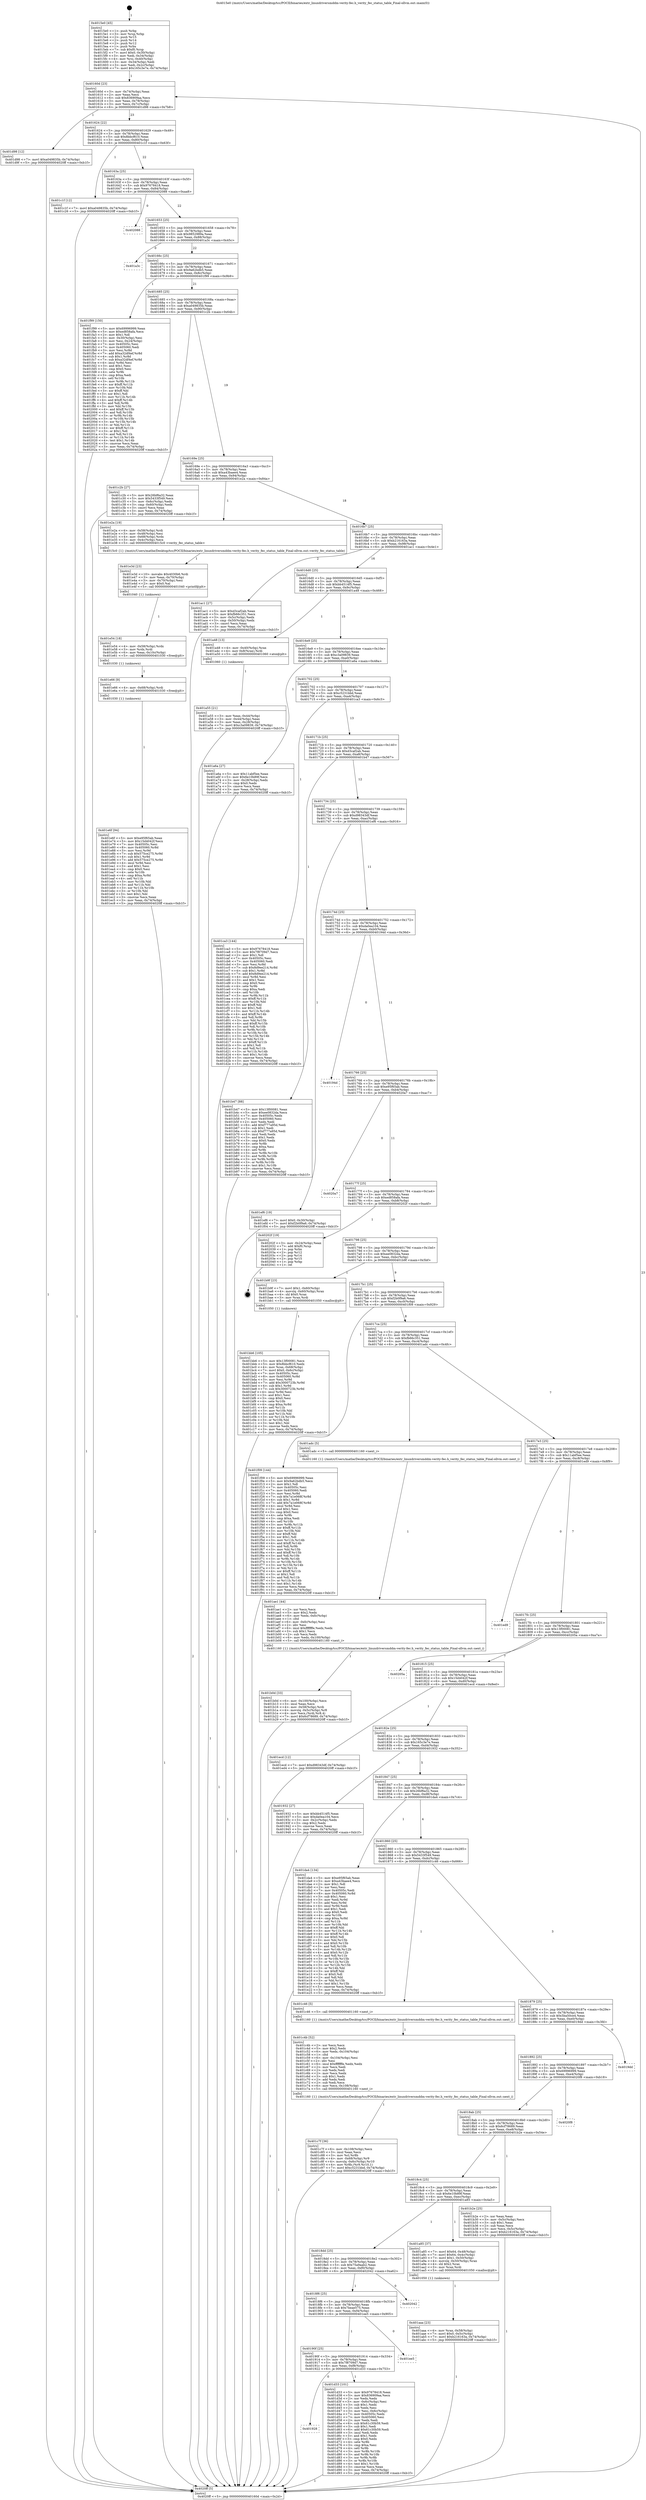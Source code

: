 digraph "0x4015e0" {
  label = "0x4015e0 (/mnt/c/Users/mathe/Desktop/tcc/POCII/binaries/extr_linuxdriversmddm-verity-fec.h_verity_fec_status_table_Final-ollvm.out::main(0))"
  labelloc = "t"
  node[shape=record]

  Entry [label="",width=0.3,height=0.3,shape=circle,fillcolor=black,style=filled]
  "0x40160d" [label="{
     0x40160d [23]\l
     | [instrs]\l
     &nbsp;&nbsp;0x40160d \<+3\>: mov -0x74(%rbp),%eax\l
     &nbsp;&nbsp;0x401610 \<+2\>: mov %eax,%ecx\l
     &nbsp;&nbsp;0x401612 \<+6\>: sub $0x836909aa,%ecx\l
     &nbsp;&nbsp;0x401618 \<+3\>: mov %eax,-0x78(%rbp)\l
     &nbsp;&nbsp;0x40161b \<+3\>: mov %ecx,-0x7c(%rbp)\l
     &nbsp;&nbsp;0x40161e \<+6\>: je 0000000000401d98 \<main+0x7b8\>\l
  }"]
  "0x401d98" [label="{
     0x401d98 [12]\l
     | [instrs]\l
     &nbsp;&nbsp;0x401d98 \<+7\>: movl $0xa049835b,-0x74(%rbp)\l
     &nbsp;&nbsp;0x401d9f \<+5\>: jmp 00000000004020ff \<main+0xb1f\>\l
  }"]
  "0x401624" [label="{
     0x401624 [22]\l
     | [instrs]\l
     &nbsp;&nbsp;0x401624 \<+5\>: jmp 0000000000401629 \<main+0x49\>\l
     &nbsp;&nbsp;0x401629 \<+3\>: mov -0x78(%rbp),%eax\l
     &nbsp;&nbsp;0x40162c \<+5\>: sub $0x8bbcf610,%eax\l
     &nbsp;&nbsp;0x401631 \<+3\>: mov %eax,-0x80(%rbp)\l
     &nbsp;&nbsp;0x401634 \<+6\>: je 0000000000401c1f \<main+0x63f\>\l
  }"]
  Exit [label="",width=0.3,height=0.3,shape=circle,fillcolor=black,style=filled,peripheries=2]
  "0x401c1f" [label="{
     0x401c1f [12]\l
     | [instrs]\l
     &nbsp;&nbsp;0x401c1f \<+7\>: movl $0xa049835b,-0x74(%rbp)\l
     &nbsp;&nbsp;0x401c26 \<+5\>: jmp 00000000004020ff \<main+0xb1f\>\l
  }"]
  "0x40163a" [label="{
     0x40163a [25]\l
     | [instrs]\l
     &nbsp;&nbsp;0x40163a \<+5\>: jmp 000000000040163f \<main+0x5f\>\l
     &nbsp;&nbsp;0x40163f \<+3\>: mov -0x78(%rbp),%eax\l
     &nbsp;&nbsp;0x401642 \<+5\>: sub $0x97678418,%eax\l
     &nbsp;&nbsp;0x401647 \<+6\>: mov %eax,-0x84(%rbp)\l
     &nbsp;&nbsp;0x40164d \<+6\>: je 0000000000402088 \<main+0xaa8\>\l
  }"]
  "0x401e6f" [label="{
     0x401e6f [94]\l
     | [instrs]\l
     &nbsp;&nbsp;0x401e6f \<+5\>: mov $0xe95f65ab,%eax\l
     &nbsp;&nbsp;0x401e74 \<+5\>: mov $0x15d4042f,%ecx\l
     &nbsp;&nbsp;0x401e79 \<+7\>: mov 0x40505c,%esi\l
     &nbsp;&nbsp;0x401e80 \<+8\>: mov 0x405060,%r8d\l
     &nbsp;&nbsp;0x401e88 \<+3\>: mov %esi,%r9d\l
     &nbsp;&nbsp;0x401e8b \<+7\>: sub $0x575ce275,%r9d\l
     &nbsp;&nbsp;0x401e92 \<+4\>: sub $0x1,%r9d\l
     &nbsp;&nbsp;0x401e96 \<+7\>: add $0x575ce275,%r9d\l
     &nbsp;&nbsp;0x401e9d \<+4\>: imul %r9d,%esi\l
     &nbsp;&nbsp;0x401ea1 \<+3\>: and $0x1,%esi\l
     &nbsp;&nbsp;0x401ea4 \<+3\>: cmp $0x0,%esi\l
     &nbsp;&nbsp;0x401ea7 \<+4\>: sete %r10b\l
     &nbsp;&nbsp;0x401eab \<+4\>: cmp $0xa,%r8d\l
     &nbsp;&nbsp;0x401eaf \<+4\>: setl %r11b\l
     &nbsp;&nbsp;0x401eb3 \<+3\>: mov %r10b,%bl\l
     &nbsp;&nbsp;0x401eb6 \<+3\>: and %r11b,%bl\l
     &nbsp;&nbsp;0x401eb9 \<+3\>: xor %r11b,%r10b\l
     &nbsp;&nbsp;0x401ebc \<+3\>: or %r10b,%bl\l
     &nbsp;&nbsp;0x401ebf \<+3\>: test $0x1,%bl\l
     &nbsp;&nbsp;0x401ec2 \<+3\>: cmovne %ecx,%eax\l
     &nbsp;&nbsp;0x401ec5 \<+3\>: mov %eax,-0x74(%rbp)\l
     &nbsp;&nbsp;0x401ec8 \<+5\>: jmp 00000000004020ff \<main+0xb1f\>\l
  }"]
  "0x402088" [label="{
     0x402088\l
  }", style=dashed]
  "0x401653" [label="{
     0x401653 [25]\l
     | [instrs]\l
     &nbsp;&nbsp;0x401653 \<+5\>: jmp 0000000000401658 \<main+0x78\>\l
     &nbsp;&nbsp;0x401658 \<+3\>: mov -0x78(%rbp),%eax\l
     &nbsp;&nbsp;0x40165b \<+5\>: sub $0x9852989a,%eax\l
     &nbsp;&nbsp;0x401660 \<+6\>: mov %eax,-0x88(%rbp)\l
     &nbsp;&nbsp;0x401666 \<+6\>: je 0000000000401a3c \<main+0x45c\>\l
  }"]
  "0x401e66" [label="{
     0x401e66 [9]\l
     | [instrs]\l
     &nbsp;&nbsp;0x401e66 \<+4\>: mov -0x68(%rbp),%rdi\l
     &nbsp;&nbsp;0x401e6a \<+5\>: call 0000000000401030 \<free@plt\>\l
     | [calls]\l
     &nbsp;&nbsp;0x401030 \{1\} (unknown)\l
  }"]
  "0x401a3c" [label="{
     0x401a3c\l
  }", style=dashed]
  "0x40166c" [label="{
     0x40166c [25]\l
     | [instrs]\l
     &nbsp;&nbsp;0x40166c \<+5\>: jmp 0000000000401671 \<main+0x91\>\l
     &nbsp;&nbsp;0x401671 \<+3\>: mov -0x78(%rbp),%eax\l
     &nbsp;&nbsp;0x401674 \<+5\>: sub $0x9a62bdb5,%eax\l
     &nbsp;&nbsp;0x401679 \<+6\>: mov %eax,-0x8c(%rbp)\l
     &nbsp;&nbsp;0x40167f \<+6\>: je 0000000000401f99 \<main+0x9b9\>\l
  }"]
  "0x401e54" [label="{
     0x401e54 [18]\l
     | [instrs]\l
     &nbsp;&nbsp;0x401e54 \<+4\>: mov -0x58(%rbp),%rdx\l
     &nbsp;&nbsp;0x401e58 \<+3\>: mov %rdx,%rdi\l
     &nbsp;&nbsp;0x401e5b \<+6\>: mov %eax,-0x10c(%rbp)\l
     &nbsp;&nbsp;0x401e61 \<+5\>: call 0000000000401030 \<free@plt\>\l
     | [calls]\l
     &nbsp;&nbsp;0x401030 \{1\} (unknown)\l
  }"]
  "0x401f99" [label="{
     0x401f99 [150]\l
     | [instrs]\l
     &nbsp;&nbsp;0x401f99 \<+5\>: mov $0x69996999,%eax\l
     &nbsp;&nbsp;0x401f9e \<+5\>: mov $0xed858afa,%ecx\l
     &nbsp;&nbsp;0x401fa3 \<+2\>: mov $0x1,%dl\l
     &nbsp;&nbsp;0x401fa5 \<+3\>: mov -0x30(%rbp),%esi\l
     &nbsp;&nbsp;0x401fa8 \<+3\>: mov %esi,-0x24(%rbp)\l
     &nbsp;&nbsp;0x401fab \<+7\>: mov 0x40505c,%esi\l
     &nbsp;&nbsp;0x401fb2 \<+7\>: mov 0x405060,%edi\l
     &nbsp;&nbsp;0x401fb9 \<+3\>: mov %esi,%r8d\l
     &nbsp;&nbsp;0x401fbc \<+7\>: add $0xa32df4ef,%r8d\l
     &nbsp;&nbsp;0x401fc3 \<+4\>: sub $0x1,%r8d\l
     &nbsp;&nbsp;0x401fc7 \<+7\>: sub $0xa32df4ef,%r8d\l
     &nbsp;&nbsp;0x401fce \<+4\>: imul %r8d,%esi\l
     &nbsp;&nbsp;0x401fd2 \<+3\>: and $0x1,%esi\l
     &nbsp;&nbsp;0x401fd5 \<+3\>: cmp $0x0,%esi\l
     &nbsp;&nbsp;0x401fd8 \<+4\>: sete %r9b\l
     &nbsp;&nbsp;0x401fdc \<+3\>: cmp $0xa,%edi\l
     &nbsp;&nbsp;0x401fdf \<+4\>: setl %r10b\l
     &nbsp;&nbsp;0x401fe3 \<+3\>: mov %r9b,%r11b\l
     &nbsp;&nbsp;0x401fe6 \<+4\>: xor $0xff,%r11b\l
     &nbsp;&nbsp;0x401fea \<+3\>: mov %r10b,%bl\l
     &nbsp;&nbsp;0x401fed \<+3\>: xor $0xff,%bl\l
     &nbsp;&nbsp;0x401ff0 \<+3\>: xor $0x1,%dl\l
     &nbsp;&nbsp;0x401ff3 \<+3\>: mov %r11b,%r14b\l
     &nbsp;&nbsp;0x401ff6 \<+4\>: and $0xff,%r14b\l
     &nbsp;&nbsp;0x401ffa \<+3\>: and %dl,%r9b\l
     &nbsp;&nbsp;0x401ffd \<+3\>: mov %bl,%r15b\l
     &nbsp;&nbsp;0x402000 \<+4\>: and $0xff,%r15b\l
     &nbsp;&nbsp;0x402004 \<+3\>: and %dl,%r10b\l
     &nbsp;&nbsp;0x402007 \<+3\>: or %r9b,%r14b\l
     &nbsp;&nbsp;0x40200a \<+3\>: or %r10b,%r15b\l
     &nbsp;&nbsp;0x40200d \<+3\>: xor %r15b,%r14b\l
     &nbsp;&nbsp;0x402010 \<+3\>: or %bl,%r11b\l
     &nbsp;&nbsp;0x402013 \<+4\>: xor $0xff,%r11b\l
     &nbsp;&nbsp;0x402017 \<+3\>: or $0x1,%dl\l
     &nbsp;&nbsp;0x40201a \<+3\>: and %dl,%r11b\l
     &nbsp;&nbsp;0x40201d \<+3\>: or %r11b,%r14b\l
     &nbsp;&nbsp;0x402020 \<+4\>: test $0x1,%r14b\l
     &nbsp;&nbsp;0x402024 \<+3\>: cmovne %ecx,%eax\l
     &nbsp;&nbsp;0x402027 \<+3\>: mov %eax,-0x74(%rbp)\l
     &nbsp;&nbsp;0x40202a \<+5\>: jmp 00000000004020ff \<main+0xb1f\>\l
  }"]
  "0x401685" [label="{
     0x401685 [25]\l
     | [instrs]\l
     &nbsp;&nbsp;0x401685 \<+5\>: jmp 000000000040168a \<main+0xaa\>\l
     &nbsp;&nbsp;0x40168a \<+3\>: mov -0x78(%rbp),%eax\l
     &nbsp;&nbsp;0x40168d \<+5\>: sub $0xa049835b,%eax\l
     &nbsp;&nbsp;0x401692 \<+6\>: mov %eax,-0x90(%rbp)\l
     &nbsp;&nbsp;0x401698 \<+6\>: je 0000000000401c2b \<main+0x64b\>\l
  }"]
  "0x401e3d" [label="{
     0x401e3d [23]\l
     | [instrs]\l
     &nbsp;&nbsp;0x401e3d \<+10\>: movabs $0x4030b6,%rdi\l
     &nbsp;&nbsp;0x401e47 \<+3\>: mov %eax,-0x70(%rbp)\l
     &nbsp;&nbsp;0x401e4a \<+3\>: mov -0x70(%rbp),%esi\l
     &nbsp;&nbsp;0x401e4d \<+2\>: mov $0x0,%al\l
     &nbsp;&nbsp;0x401e4f \<+5\>: call 0000000000401040 \<printf@plt\>\l
     | [calls]\l
     &nbsp;&nbsp;0x401040 \{1\} (unknown)\l
  }"]
  "0x401c2b" [label="{
     0x401c2b [27]\l
     | [instrs]\l
     &nbsp;&nbsp;0x401c2b \<+5\>: mov $0x26bf6a32,%eax\l
     &nbsp;&nbsp;0x401c30 \<+5\>: mov $0x5433f549,%ecx\l
     &nbsp;&nbsp;0x401c35 \<+3\>: mov -0x6c(%rbp),%edx\l
     &nbsp;&nbsp;0x401c38 \<+3\>: cmp -0x60(%rbp),%edx\l
     &nbsp;&nbsp;0x401c3b \<+3\>: cmovl %ecx,%eax\l
     &nbsp;&nbsp;0x401c3e \<+3\>: mov %eax,-0x74(%rbp)\l
     &nbsp;&nbsp;0x401c41 \<+5\>: jmp 00000000004020ff \<main+0xb1f\>\l
  }"]
  "0x40169e" [label="{
     0x40169e [25]\l
     | [instrs]\l
     &nbsp;&nbsp;0x40169e \<+5\>: jmp 00000000004016a3 \<main+0xc3\>\l
     &nbsp;&nbsp;0x4016a3 \<+3\>: mov -0x78(%rbp),%eax\l
     &nbsp;&nbsp;0x4016a6 \<+5\>: sub $0xa43baee4,%eax\l
     &nbsp;&nbsp;0x4016ab \<+6\>: mov %eax,-0x94(%rbp)\l
     &nbsp;&nbsp;0x4016b1 \<+6\>: je 0000000000401e2a \<main+0x84a\>\l
  }"]
  "0x401928" [label="{
     0x401928\l
  }", style=dashed]
  "0x401e2a" [label="{
     0x401e2a [19]\l
     | [instrs]\l
     &nbsp;&nbsp;0x401e2a \<+4\>: mov -0x58(%rbp),%rdi\l
     &nbsp;&nbsp;0x401e2e \<+3\>: mov -0x48(%rbp),%esi\l
     &nbsp;&nbsp;0x401e31 \<+4\>: mov -0x68(%rbp),%rdx\l
     &nbsp;&nbsp;0x401e35 \<+3\>: mov -0x4c(%rbp),%ecx\l
     &nbsp;&nbsp;0x401e38 \<+5\>: call 00000000004015c0 \<verity_fec_status_table\>\l
     | [calls]\l
     &nbsp;&nbsp;0x4015c0 \{1\} (/mnt/c/Users/mathe/Desktop/tcc/POCII/binaries/extr_linuxdriversmddm-verity-fec.h_verity_fec_status_table_Final-ollvm.out::verity_fec_status_table)\l
  }"]
  "0x4016b7" [label="{
     0x4016b7 [25]\l
     | [instrs]\l
     &nbsp;&nbsp;0x4016b7 \<+5\>: jmp 00000000004016bc \<main+0xdc\>\l
     &nbsp;&nbsp;0x4016bc \<+3\>: mov -0x78(%rbp),%eax\l
     &nbsp;&nbsp;0x4016bf \<+5\>: sub $0xb216163a,%eax\l
     &nbsp;&nbsp;0x4016c4 \<+6\>: mov %eax,-0x98(%rbp)\l
     &nbsp;&nbsp;0x4016ca \<+6\>: je 0000000000401ac1 \<main+0x4e1\>\l
  }"]
  "0x401d33" [label="{
     0x401d33 [101]\l
     | [instrs]\l
     &nbsp;&nbsp;0x401d33 \<+5\>: mov $0x97678418,%eax\l
     &nbsp;&nbsp;0x401d38 \<+5\>: mov $0x836909aa,%ecx\l
     &nbsp;&nbsp;0x401d3d \<+2\>: xor %edx,%edx\l
     &nbsp;&nbsp;0x401d3f \<+3\>: mov -0x6c(%rbp),%esi\l
     &nbsp;&nbsp;0x401d42 \<+3\>: sub $0x1,%edx\l
     &nbsp;&nbsp;0x401d45 \<+2\>: sub %edx,%esi\l
     &nbsp;&nbsp;0x401d47 \<+3\>: mov %esi,-0x6c(%rbp)\l
     &nbsp;&nbsp;0x401d4a \<+7\>: mov 0x40505c,%edx\l
     &nbsp;&nbsp;0x401d51 \<+7\>: mov 0x405060,%esi\l
     &nbsp;&nbsp;0x401d58 \<+2\>: mov %edx,%edi\l
     &nbsp;&nbsp;0x401d5a \<+6\>: sub $0x61c30b59,%edi\l
     &nbsp;&nbsp;0x401d60 \<+3\>: sub $0x1,%edi\l
     &nbsp;&nbsp;0x401d63 \<+6\>: add $0x61c30b59,%edi\l
     &nbsp;&nbsp;0x401d69 \<+3\>: imul %edi,%edx\l
     &nbsp;&nbsp;0x401d6c \<+3\>: and $0x1,%edx\l
     &nbsp;&nbsp;0x401d6f \<+3\>: cmp $0x0,%edx\l
     &nbsp;&nbsp;0x401d72 \<+4\>: sete %r8b\l
     &nbsp;&nbsp;0x401d76 \<+3\>: cmp $0xa,%esi\l
     &nbsp;&nbsp;0x401d79 \<+4\>: setl %r9b\l
     &nbsp;&nbsp;0x401d7d \<+3\>: mov %r8b,%r10b\l
     &nbsp;&nbsp;0x401d80 \<+3\>: and %r9b,%r10b\l
     &nbsp;&nbsp;0x401d83 \<+3\>: xor %r9b,%r8b\l
     &nbsp;&nbsp;0x401d86 \<+3\>: or %r8b,%r10b\l
     &nbsp;&nbsp;0x401d89 \<+4\>: test $0x1,%r10b\l
     &nbsp;&nbsp;0x401d8d \<+3\>: cmovne %ecx,%eax\l
     &nbsp;&nbsp;0x401d90 \<+3\>: mov %eax,-0x74(%rbp)\l
     &nbsp;&nbsp;0x401d93 \<+5\>: jmp 00000000004020ff \<main+0xb1f\>\l
  }"]
  "0x401ac1" [label="{
     0x401ac1 [27]\l
     | [instrs]\l
     &nbsp;&nbsp;0x401ac1 \<+5\>: mov $0xd3caf2ab,%eax\l
     &nbsp;&nbsp;0x401ac6 \<+5\>: mov $0xfb66c351,%ecx\l
     &nbsp;&nbsp;0x401acb \<+3\>: mov -0x5c(%rbp),%edx\l
     &nbsp;&nbsp;0x401ace \<+3\>: cmp -0x50(%rbp),%edx\l
     &nbsp;&nbsp;0x401ad1 \<+3\>: cmovl %ecx,%eax\l
     &nbsp;&nbsp;0x401ad4 \<+3\>: mov %eax,-0x74(%rbp)\l
     &nbsp;&nbsp;0x401ad7 \<+5\>: jmp 00000000004020ff \<main+0xb1f\>\l
  }"]
  "0x4016d0" [label="{
     0x4016d0 [25]\l
     | [instrs]\l
     &nbsp;&nbsp;0x4016d0 \<+5\>: jmp 00000000004016d5 \<main+0xf5\>\l
     &nbsp;&nbsp;0x4016d5 \<+3\>: mov -0x78(%rbp),%eax\l
     &nbsp;&nbsp;0x4016d8 \<+5\>: sub $0xbb4514f5,%eax\l
     &nbsp;&nbsp;0x4016dd \<+6\>: mov %eax,-0x9c(%rbp)\l
     &nbsp;&nbsp;0x4016e3 \<+6\>: je 0000000000401a48 \<main+0x468\>\l
  }"]
  "0x40190f" [label="{
     0x40190f [25]\l
     | [instrs]\l
     &nbsp;&nbsp;0x40190f \<+5\>: jmp 0000000000401914 \<main+0x334\>\l
     &nbsp;&nbsp;0x401914 \<+3\>: mov -0x78(%rbp),%eax\l
     &nbsp;&nbsp;0x401917 \<+5\>: sub $0x7f8709d7,%eax\l
     &nbsp;&nbsp;0x40191c \<+6\>: mov %eax,-0xf8(%rbp)\l
     &nbsp;&nbsp;0x401922 \<+6\>: je 0000000000401d33 \<main+0x753\>\l
  }"]
  "0x401a48" [label="{
     0x401a48 [13]\l
     | [instrs]\l
     &nbsp;&nbsp;0x401a48 \<+4\>: mov -0x40(%rbp),%rax\l
     &nbsp;&nbsp;0x401a4c \<+4\>: mov 0x8(%rax),%rdi\l
     &nbsp;&nbsp;0x401a50 \<+5\>: call 0000000000401060 \<atoi@plt\>\l
     | [calls]\l
     &nbsp;&nbsp;0x401060 \{1\} (unknown)\l
  }"]
  "0x4016e9" [label="{
     0x4016e9 [25]\l
     | [instrs]\l
     &nbsp;&nbsp;0x4016e9 \<+5\>: jmp 00000000004016ee \<main+0x10e\>\l
     &nbsp;&nbsp;0x4016ee \<+3\>: mov -0x78(%rbp),%eax\l
     &nbsp;&nbsp;0x4016f1 \<+5\>: sub $0xc3a09839,%eax\l
     &nbsp;&nbsp;0x4016f6 \<+6\>: mov %eax,-0xa0(%rbp)\l
     &nbsp;&nbsp;0x4016fc \<+6\>: je 0000000000401a6a \<main+0x48a\>\l
  }"]
  "0x401ee5" [label="{
     0x401ee5\l
  }", style=dashed]
  "0x401a6a" [label="{
     0x401a6a [27]\l
     | [instrs]\l
     &nbsp;&nbsp;0x401a6a \<+5\>: mov $0x11abf5ee,%eax\l
     &nbsp;&nbsp;0x401a6f \<+5\>: mov $0x6e10b89f,%ecx\l
     &nbsp;&nbsp;0x401a74 \<+3\>: mov -0x28(%rbp),%edx\l
     &nbsp;&nbsp;0x401a77 \<+3\>: cmp $0x0,%edx\l
     &nbsp;&nbsp;0x401a7a \<+3\>: cmove %ecx,%eax\l
     &nbsp;&nbsp;0x401a7d \<+3\>: mov %eax,-0x74(%rbp)\l
     &nbsp;&nbsp;0x401a80 \<+5\>: jmp 00000000004020ff \<main+0xb1f\>\l
  }"]
  "0x401702" [label="{
     0x401702 [25]\l
     | [instrs]\l
     &nbsp;&nbsp;0x401702 \<+5\>: jmp 0000000000401707 \<main+0x127\>\l
     &nbsp;&nbsp;0x401707 \<+3\>: mov -0x78(%rbp),%eax\l
     &nbsp;&nbsp;0x40170a \<+5\>: sub $0xc5231bbd,%eax\l
     &nbsp;&nbsp;0x40170f \<+6\>: mov %eax,-0xa4(%rbp)\l
     &nbsp;&nbsp;0x401715 \<+6\>: je 0000000000401ca3 \<main+0x6c3\>\l
  }"]
  "0x4018f6" [label="{
     0x4018f6 [25]\l
     | [instrs]\l
     &nbsp;&nbsp;0x4018f6 \<+5\>: jmp 00000000004018fb \<main+0x31b\>\l
     &nbsp;&nbsp;0x4018fb \<+3\>: mov -0x78(%rbp),%eax\l
     &nbsp;&nbsp;0x4018fe \<+5\>: sub $0x7beae575,%eax\l
     &nbsp;&nbsp;0x401903 \<+6\>: mov %eax,-0xf4(%rbp)\l
     &nbsp;&nbsp;0x401909 \<+6\>: je 0000000000401ee5 \<main+0x905\>\l
  }"]
  "0x401ca3" [label="{
     0x401ca3 [144]\l
     | [instrs]\l
     &nbsp;&nbsp;0x401ca3 \<+5\>: mov $0x97678418,%eax\l
     &nbsp;&nbsp;0x401ca8 \<+5\>: mov $0x7f8709d7,%ecx\l
     &nbsp;&nbsp;0x401cad \<+2\>: mov $0x1,%dl\l
     &nbsp;&nbsp;0x401caf \<+7\>: mov 0x40505c,%esi\l
     &nbsp;&nbsp;0x401cb6 \<+7\>: mov 0x405060,%edi\l
     &nbsp;&nbsp;0x401cbd \<+3\>: mov %esi,%r8d\l
     &nbsp;&nbsp;0x401cc0 \<+7\>: sub $0x8d9ee214,%r8d\l
     &nbsp;&nbsp;0x401cc7 \<+4\>: sub $0x1,%r8d\l
     &nbsp;&nbsp;0x401ccb \<+7\>: add $0x8d9ee214,%r8d\l
     &nbsp;&nbsp;0x401cd2 \<+4\>: imul %r8d,%esi\l
     &nbsp;&nbsp;0x401cd6 \<+3\>: and $0x1,%esi\l
     &nbsp;&nbsp;0x401cd9 \<+3\>: cmp $0x0,%esi\l
     &nbsp;&nbsp;0x401cdc \<+4\>: sete %r9b\l
     &nbsp;&nbsp;0x401ce0 \<+3\>: cmp $0xa,%edi\l
     &nbsp;&nbsp;0x401ce3 \<+4\>: setl %r10b\l
     &nbsp;&nbsp;0x401ce7 \<+3\>: mov %r9b,%r11b\l
     &nbsp;&nbsp;0x401cea \<+4\>: xor $0xff,%r11b\l
     &nbsp;&nbsp;0x401cee \<+3\>: mov %r10b,%bl\l
     &nbsp;&nbsp;0x401cf1 \<+3\>: xor $0xff,%bl\l
     &nbsp;&nbsp;0x401cf4 \<+3\>: xor $0x1,%dl\l
     &nbsp;&nbsp;0x401cf7 \<+3\>: mov %r11b,%r14b\l
     &nbsp;&nbsp;0x401cfa \<+4\>: and $0xff,%r14b\l
     &nbsp;&nbsp;0x401cfe \<+3\>: and %dl,%r9b\l
     &nbsp;&nbsp;0x401d01 \<+3\>: mov %bl,%r15b\l
     &nbsp;&nbsp;0x401d04 \<+4\>: and $0xff,%r15b\l
     &nbsp;&nbsp;0x401d08 \<+3\>: and %dl,%r10b\l
     &nbsp;&nbsp;0x401d0b \<+3\>: or %r9b,%r14b\l
     &nbsp;&nbsp;0x401d0e \<+3\>: or %r10b,%r15b\l
     &nbsp;&nbsp;0x401d11 \<+3\>: xor %r15b,%r14b\l
     &nbsp;&nbsp;0x401d14 \<+3\>: or %bl,%r11b\l
     &nbsp;&nbsp;0x401d17 \<+4\>: xor $0xff,%r11b\l
     &nbsp;&nbsp;0x401d1b \<+3\>: or $0x1,%dl\l
     &nbsp;&nbsp;0x401d1e \<+3\>: and %dl,%r11b\l
     &nbsp;&nbsp;0x401d21 \<+3\>: or %r11b,%r14b\l
     &nbsp;&nbsp;0x401d24 \<+4\>: test $0x1,%r14b\l
     &nbsp;&nbsp;0x401d28 \<+3\>: cmovne %ecx,%eax\l
     &nbsp;&nbsp;0x401d2b \<+3\>: mov %eax,-0x74(%rbp)\l
     &nbsp;&nbsp;0x401d2e \<+5\>: jmp 00000000004020ff \<main+0xb1f\>\l
  }"]
  "0x40171b" [label="{
     0x40171b [25]\l
     | [instrs]\l
     &nbsp;&nbsp;0x40171b \<+5\>: jmp 0000000000401720 \<main+0x140\>\l
     &nbsp;&nbsp;0x401720 \<+3\>: mov -0x78(%rbp),%eax\l
     &nbsp;&nbsp;0x401723 \<+5\>: sub $0xd3caf2ab,%eax\l
     &nbsp;&nbsp;0x401728 \<+6\>: mov %eax,-0xa8(%rbp)\l
     &nbsp;&nbsp;0x40172e \<+6\>: je 0000000000401b47 \<main+0x567\>\l
  }"]
  "0x402042" [label="{
     0x402042\l
  }", style=dashed]
  "0x401b47" [label="{
     0x401b47 [88]\l
     | [instrs]\l
     &nbsp;&nbsp;0x401b47 \<+5\>: mov $0x13f00081,%eax\l
     &nbsp;&nbsp;0x401b4c \<+5\>: mov $0xee0832da,%ecx\l
     &nbsp;&nbsp;0x401b51 \<+7\>: mov 0x40505c,%edx\l
     &nbsp;&nbsp;0x401b58 \<+7\>: mov 0x405060,%esi\l
     &nbsp;&nbsp;0x401b5f \<+2\>: mov %edx,%edi\l
     &nbsp;&nbsp;0x401b61 \<+6\>: add $0xf777a95d,%edi\l
     &nbsp;&nbsp;0x401b67 \<+3\>: sub $0x1,%edi\l
     &nbsp;&nbsp;0x401b6a \<+6\>: sub $0xf777a95d,%edi\l
     &nbsp;&nbsp;0x401b70 \<+3\>: imul %edi,%edx\l
     &nbsp;&nbsp;0x401b73 \<+3\>: and $0x1,%edx\l
     &nbsp;&nbsp;0x401b76 \<+3\>: cmp $0x0,%edx\l
     &nbsp;&nbsp;0x401b79 \<+4\>: sete %r8b\l
     &nbsp;&nbsp;0x401b7d \<+3\>: cmp $0xa,%esi\l
     &nbsp;&nbsp;0x401b80 \<+4\>: setl %r9b\l
     &nbsp;&nbsp;0x401b84 \<+3\>: mov %r8b,%r10b\l
     &nbsp;&nbsp;0x401b87 \<+3\>: and %r9b,%r10b\l
     &nbsp;&nbsp;0x401b8a \<+3\>: xor %r9b,%r8b\l
     &nbsp;&nbsp;0x401b8d \<+3\>: or %r8b,%r10b\l
     &nbsp;&nbsp;0x401b90 \<+4\>: test $0x1,%r10b\l
     &nbsp;&nbsp;0x401b94 \<+3\>: cmovne %ecx,%eax\l
     &nbsp;&nbsp;0x401b97 \<+3\>: mov %eax,-0x74(%rbp)\l
     &nbsp;&nbsp;0x401b9a \<+5\>: jmp 00000000004020ff \<main+0xb1f\>\l
  }"]
  "0x401734" [label="{
     0x401734 [25]\l
     | [instrs]\l
     &nbsp;&nbsp;0x401734 \<+5\>: jmp 0000000000401739 \<main+0x159\>\l
     &nbsp;&nbsp;0x401739 \<+3\>: mov -0x78(%rbp),%eax\l
     &nbsp;&nbsp;0x40173c \<+5\>: sub $0xd98343df,%eax\l
     &nbsp;&nbsp;0x401741 \<+6\>: mov %eax,-0xac(%rbp)\l
     &nbsp;&nbsp;0x401747 \<+6\>: je 0000000000401ef6 \<main+0x916\>\l
  }"]
  "0x401c7f" [label="{
     0x401c7f [36]\l
     | [instrs]\l
     &nbsp;&nbsp;0x401c7f \<+6\>: mov -0x108(%rbp),%ecx\l
     &nbsp;&nbsp;0x401c85 \<+3\>: imul %eax,%ecx\l
     &nbsp;&nbsp;0x401c88 \<+3\>: mov %cl,%r8b\l
     &nbsp;&nbsp;0x401c8b \<+4\>: mov -0x68(%rbp),%r9\l
     &nbsp;&nbsp;0x401c8f \<+4\>: movslq -0x6c(%rbp),%r10\l
     &nbsp;&nbsp;0x401c93 \<+4\>: mov %r8b,(%r9,%r10,1)\l
     &nbsp;&nbsp;0x401c97 \<+7\>: movl $0xc5231bbd,-0x74(%rbp)\l
     &nbsp;&nbsp;0x401c9e \<+5\>: jmp 00000000004020ff \<main+0xb1f\>\l
  }"]
  "0x401ef6" [label="{
     0x401ef6 [19]\l
     | [instrs]\l
     &nbsp;&nbsp;0x401ef6 \<+7\>: movl $0x0,-0x30(%rbp)\l
     &nbsp;&nbsp;0x401efd \<+7\>: movl $0xf2b0f9a6,-0x74(%rbp)\l
     &nbsp;&nbsp;0x401f04 \<+5\>: jmp 00000000004020ff \<main+0xb1f\>\l
  }"]
  "0x40174d" [label="{
     0x40174d [25]\l
     | [instrs]\l
     &nbsp;&nbsp;0x40174d \<+5\>: jmp 0000000000401752 \<main+0x172\>\l
     &nbsp;&nbsp;0x401752 \<+3\>: mov -0x78(%rbp),%eax\l
     &nbsp;&nbsp;0x401755 \<+5\>: sub $0xda0ea104,%eax\l
     &nbsp;&nbsp;0x40175a \<+6\>: mov %eax,-0xb0(%rbp)\l
     &nbsp;&nbsp;0x401760 \<+6\>: je 000000000040194d \<main+0x36d\>\l
  }"]
  "0x401c4b" [label="{
     0x401c4b [52]\l
     | [instrs]\l
     &nbsp;&nbsp;0x401c4b \<+2\>: xor %ecx,%ecx\l
     &nbsp;&nbsp;0x401c4d \<+5\>: mov $0x2,%edx\l
     &nbsp;&nbsp;0x401c52 \<+6\>: mov %edx,-0x104(%rbp)\l
     &nbsp;&nbsp;0x401c58 \<+1\>: cltd\l
     &nbsp;&nbsp;0x401c59 \<+6\>: mov -0x104(%rbp),%esi\l
     &nbsp;&nbsp;0x401c5f \<+2\>: idiv %esi\l
     &nbsp;&nbsp;0x401c61 \<+6\>: imul $0xfffffffe,%edx,%edx\l
     &nbsp;&nbsp;0x401c67 \<+2\>: mov %ecx,%edi\l
     &nbsp;&nbsp;0x401c69 \<+2\>: sub %edx,%edi\l
     &nbsp;&nbsp;0x401c6b \<+2\>: mov %ecx,%edx\l
     &nbsp;&nbsp;0x401c6d \<+3\>: sub $0x1,%edx\l
     &nbsp;&nbsp;0x401c70 \<+2\>: add %edx,%edi\l
     &nbsp;&nbsp;0x401c72 \<+2\>: sub %edi,%ecx\l
     &nbsp;&nbsp;0x401c74 \<+6\>: mov %ecx,-0x108(%rbp)\l
     &nbsp;&nbsp;0x401c7a \<+5\>: call 0000000000401160 \<next_i\>\l
     | [calls]\l
     &nbsp;&nbsp;0x401160 \{1\} (/mnt/c/Users/mathe/Desktop/tcc/POCII/binaries/extr_linuxdriversmddm-verity-fec.h_verity_fec_status_table_Final-ollvm.out::next_i)\l
  }"]
  "0x40194d" [label="{
     0x40194d\l
  }", style=dashed]
  "0x401766" [label="{
     0x401766 [25]\l
     | [instrs]\l
     &nbsp;&nbsp;0x401766 \<+5\>: jmp 000000000040176b \<main+0x18b\>\l
     &nbsp;&nbsp;0x40176b \<+3\>: mov -0x78(%rbp),%eax\l
     &nbsp;&nbsp;0x40176e \<+5\>: sub $0xe95f65ab,%eax\l
     &nbsp;&nbsp;0x401773 \<+6\>: mov %eax,-0xb4(%rbp)\l
     &nbsp;&nbsp;0x401779 \<+6\>: je 00000000004020a7 \<main+0xac7\>\l
  }"]
  "0x401bb6" [label="{
     0x401bb6 [105]\l
     | [instrs]\l
     &nbsp;&nbsp;0x401bb6 \<+5\>: mov $0x13f00081,%ecx\l
     &nbsp;&nbsp;0x401bbb \<+5\>: mov $0x8bbcf610,%edx\l
     &nbsp;&nbsp;0x401bc0 \<+4\>: mov %rax,-0x68(%rbp)\l
     &nbsp;&nbsp;0x401bc4 \<+7\>: movl $0x0,-0x6c(%rbp)\l
     &nbsp;&nbsp;0x401bcb \<+7\>: mov 0x40505c,%esi\l
     &nbsp;&nbsp;0x401bd2 \<+8\>: mov 0x405060,%r8d\l
     &nbsp;&nbsp;0x401bda \<+3\>: mov %esi,%r9d\l
     &nbsp;&nbsp;0x401bdd \<+7\>: add $0x3000723b,%r9d\l
     &nbsp;&nbsp;0x401be4 \<+4\>: sub $0x1,%r9d\l
     &nbsp;&nbsp;0x401be8 \<+7\>: sub $0x3000723b,%r9d\l
     &nbsp;&nbsp;0x401bef \<+4\>: imul %r9d,%esi\l
     &nbsp;&nbsp;0x401bf3 \<+3\>: and $0x1,%esi\l
     &nbsp;&nbsp;0x401bf6 \<+3\>: cmp $0x0,%esi\l
     &nbsp;&nbsp;0x401bf9 \<+4\>: sete %r10b\l
     &nbsp;&nbsp;0x401bfd \<+4\>: cmp $0xa,%r8d\l
     &nbsp;&nbsp;0x401c01 \<+4\>: setl %r11b\l
     &nbsp;&nbsp;0x401c05 \<+3\>: mov %r10b,%bl\l
     &nbsp;&nbsp;0x401c08 \<+3\>: and %r11b,%bl\l
     &nbsp;&nbsp;0x401c0b \<+3\>: xor %r11b,%r10b\l
     &nbsp;&nbsp;0x401c0e \<+3\>: or %r10b,%bl\l
     &nbsp;&nbsp;0x401c11 \<+3\>: test $0x1,%bl\l
     &nbsp;&nbsp;0x401c14 \<+3\>: cmovne %edx,%ecx\l
     &nbsp;&nbsp;0x401c17 \<+3\>: mov %ecx,-0x74(%rbp)\l
     &nbsp;&nbsp;0x401c1a \<+5\>: jmp 00000000004020ff \<main+0xb1f\>\l
  }"]
  "0x4020a7" [label="{
     0x4020a7\l
  }", style=dashed]
  "0x40177f" [label="{
     0x40177f [25]\l
     | [instrs]\l
     &nbsp;&nbsp;0x40177f \<+5\>: jmp 0000000000401784 \<main+0x1a4\>\l
     &nbsp;&nbsp;0x401784 \<+3\>: mov -0x78(%rbp),%eax\l
     &nbsp;&nbsp;0x401787 \<+5\>: sub $0xed858afa,%eax\l
     &nbsp;&nbsp;0x40178c \<+6\>: mov %eax,-0xb8(%rbp)\l
     &nbsp;&nbsp;0x401792 \<+6\>: je 000000000040202f \<main+0xa4f\>\l
  }"]
  "0x401b0d" [label="{
     0x401b0d [33]\l
     | [instrs]\l
     &nbsp;&nbsp;0x401b0d \<+6\>: mov -0x100(%rbp),%ecx\l
     &nbsp;&nbsp;0x401b13 \<+3\>: imul %eax,%ecx\l
     &nbsp;&nbsp;0x401b16 \<+4\>: mov -0x58(%rbp),%rdi\l
     &nbsp;&nbsp;0x401b1a \<+4\>: movslq -0x5c(%rbp),%r8\l
     &nbsp;&nbsp;0x401b1e \<+4\>: mov %ecx,(%rdi,%r8,4)\l
     &nbsp;&nbsp;0x401b22 \<+7\>: movl $0x6cf78689,-0x74(%rbp)\l
     &nbsp;&nbsp;0x401b29 \<+5\>: jmp 00000000004020ff \<main+0xb1f\>\l
  }"]
  "0x40202f" [label="{
     0x40202f [19]\l
     | [instrs]\l
     &nbsp;&nbsp;0x40202f \<+3\>: mov -0x24(%rbp),%eax\l
     &nbsp;&nbsp;0x402032 \<+7\>: add $0xf0,%rsp\l
     &nbsp;&nbsp;0x402039 \<+1\>: pop %rbx\l
     &nbsp;&nbsp;0x40203a \<+2\>: pop %r12\l
     &nbsp;&nbsp;0x40203c \<+2\>: pop %r14\l
     &nbsp;&nbsp;0x40203e \<+2\>: pop %r15\l
     &nbsp;&nbsp;0x402040 \<+1\>: pop %rbp\l
     &nbsp;&nbsp;0x402041 \<+1\>: ret\l
  }"]
  "0x401798" [label="{
     0x401798 [25]\l
     | [instrs]\l
     &nbsp;&nbsp;0x401798 \<+5\>: jmp 000000000040179d \<main+0x1bd\>\l
     &nbsp;&nbsp;0x40179d \<+3\>: mov -0x78(%rbp),%eax\l
     &nbsp;&nbsp;0x4017a0 \<+5\>: sub $0xee0832da,%eax\l
     &nbsp;&nbsp;0x4017a5 \<+6\>: mov %eax,-0xbc(%rbp)\l
     &nbsp;&nbsp;0x4017ab \<+6\>: je 0000000000401b9f \<main+0x5bf\>\l
  }"]
  "0x401ae1" [label="{
     0x401ae1 [44]\l
     | [instrs]\l
     &nbsp;&nbsp;0x401ae1 \<+2\>: xor %ecx,%ecx\l
     &nbsp;&nbsp;0x401ae3 \<+5\>: mov $0x2,%edx\l
     &nbsp;&nbsp;0x401ae8 \<+6\>: mov %edx,-0xfc(%rbp)\l
     &nbsp;&nbsp;0x401aee \<+1\>: cltd\l
     &nbsp;&nbsp;0x401aef \<+6\>: mov -0xfc(%rbp),%esi\l
     &nbsp;&nbsp;0x401af5 \<+2\>: idiv %esi\l
     &nbsp;&nbsp;0x401af7 \<+6\>: imul $0xfffffffe,%edx,%edx\l
     &nbsp;&nbsp;0x401afd \<+3\>: sub $0x1,%ecx\l
     &nbsp;&nbsp;0x401b00 \<+2\>: sub %ecx,%edx\l
     &nbsp;&nbsp;0x401b02 \<+6\>: mov %edx,-0x100(%rbp)\l
     &nbsp;&nbsp;0x401b08 \<+5\>: call 0000000000401160 \<next_i\>\l
     | [calls]\l
     &nbsp;&nbsp;0x401160 \{1\} (/mnt/c/Users/mathe/Desktop/tcc/POCII/binaries/extr_linuxdriversmddm-verity-fec.h_verity_fec_status_table_Final-ollvm.out::next_i)\l
  }"]
  "0x401b9f" [label="{
     0x401b9f [23]\l
     | [instrs]\l
     &nbsp;&nbsp;0x401b9f \<+7\>: movl $0x1,-0x60(%rbp)\l
     &nbsp;&nbsp;0x401ba6 \<+4\>: movslq -0x60(%rbp),%rax\l
     &nbsp;&nbsp;0x401baa \<+4\>: shl $0x0,%rax\l
     &nbsp;&nbsp;0x401bae \<+3\>: mov %rax,%rdi\l
     &nbsp;&nbsp;0x401bb1 \<+5\>: call 0000000000401050 \<malloc@plt\>\l
     | [calls]\l
     &nbsp;&nbsp;0x401050 \{1\} (unknown)\l
  }"]
  "0x4017b1" [label="{
     0x4017b1 [25]\l
     | [instrs]\l
     &nbsp;&nbsp;0x4017b1 \<+5\>: jmp 00000000004017b6 \<main+0x1d6\>\l
     &nbsp;&nbsp;0x4017b6 \<+3\>: mov -0x78(%rbp),%eax\l
     &nbsp;&nbsp;0x4017b9 \<+5\>: sub $0xf2b0f9a6,%eax\l
     &nbsp;&nbsp;0x4017be \<+6\>: mov %eax,-0xc0(%rbp)\l
     &nbsp;&nbsp;0x4017c4 \<+6\>: je 0000000000401f09 \<main+0x929\>\l
  }"]
  "0x401aaa" [label="{
     0x401aaa [23]\l
     | [instrs]\l
     &nbsp;&nbsp;0x401aaa \<+4\>: mov %rax,-0x58(%rbp)\l
     &nbsp;&nbsp;0x401aae \<+7\>: movl $0x0,-0x5c(%rbp)\l
     &nbsp;&nbsp;0x401ab5 \<+7\>: movl $0xb216163a,-0x74(%rbp)\l
     &nbsp;&nbsp;0x401abc \<+5\>: jmp 00000000004020ff \<main+0xb1f\>\l
  }"]
  "0x401f09" [label="{
     0x401f09 [144]\l
     | [instrs]\l
     &nbsp;&nbsp;0x401f09 \<+5\>: mov $0x69996999,%eax\l
     &nbsp;&nbsp;0x401f0e \<+5\>: mov $0x9a62bdb5,%ecx\l
     &nbsp;&nbsp;0x401f13 \<+2\>: mov $0x1,%dl\l
     &nbsp;&nbsp;0x401f15 \<+7\>: mov 0x40505c,%esi\l
     &nbsp;&nbsp;0x401f1c \<+7\>: mov 0x405060,%edi\l
     &nbsp;&nbsp;0x401f23 \<+3\>: mov %esi,%r8d\l
     &nbsp;&nbsp;0x401f26 \<+7\>: sub $0x7a1e068f,%r8d\l
     &nbsp;&nbsp;0x401f2d \<+4\>: sub $0x1,%r8d\l
     &nbsp;&nbsp;0x401f31 \<+7\>: add $0x7a1e068f,%r8d\l
     &nbsp;&nbsp;0x401f38 \<+4\>: imul %r8d,%esi\l
     &nbsp;&nbsp;0x401f3c \<+3\>: and $0x1,%esi\l
     &nbsp;&nbsp;0x401f3f \<+3\>: cmp $0x0,%esi\l
     &nbsp;&nbsp;0x401f42 \<+4\>: sete %r9b\l
     &nbsp;&nbsp;0x401f46 \<+3\>: cmp $0xa,%edi\l
     &nbsp;&nbsp;0x401f49 \<+4\>: setl %r10b\l
     &nbsp;&nbsp;0x401f4d \<+3\>: mov %r9b,%r11b\l
     &nbsp;&nbsp;0x401f50 \<+4\>: xor $0xff,%r11b\l
     &nbsp;&nbsp;0x401f54 \<+3\>: mov %r10b,%bl\l
     &nbsp;&nbsp;0x401f57 \<+3\>: xor $0xff,%bl\l
     &nbsp;&nbsp;0x401f5a \<+3\>: xor $0x1,%dl\l
     &nbsp;&nbsp;0x401f5d \<+3\>: mov %r11b,%r14b\l
     &nbsp;&nbsp;0x401f60 \<+4\>: and $0xff,%r14b\l
     &nbsp;&nbsp;0x401f64 \<+3\>: and %dl,%r9b\l
     &nbsp;&nbsp;0x401f67 \<+3\>: mov %bl,%r15b\l
     &nbsp;&nbsp;0x401f6a \<+4\>: and $0xff,%r15b\l
     &nbsp;&nbsp;0x401f6e \<+3\>: and %dl,%r10b\l
     &nbsp;&nbsp;0x401f71 \<+3\>: or %r9b,%r14b\l
     &nbsp;&nbsp;0x401f74 \<+3\>: or %r10b,%r15b\l
     &nbsp;&nbsp;0x401f77 \<+3\>: xor %r15b,%r14b\l
     &nbsp;&nbsp;0x401f7a \<+3\>: or %bl,%r11b\l
     &nbsp;&nbsp;0x401f7d \<+4\>: xor $0xff,%r11b\l
     &nbsp;&nbsp;0x401f81 \<+3\>: or $0x1,%dl\l
     &nbsp;&nbsp;0x401f84 \<+3\>: and %dl,%r11b\l
     &nbsp;&nbsp;0x401f87 \<+3\>: or %r11b,%r14b\l
     &nbsp;&nbsp;0x401f8a \<+4\>: test $0x1,%r14b\l
     &nbsp;&nbsp;0x401f8e \<+3\>: cmovne %ecx,%eax\l
     &nbsp;&nbsp;0x401f91 \<+3\>: mov %eax,-0x74(%rbp)\l
     &nbsp;&nbsp;0x401f94 \<+5\>: jmp 00000000004020ff \<main+0xb1f\>\l
  }"]
  "0x4017ca" [label="{
     0x4017ca [25]\l
     | [instrs]\l
     &nbsp;&nbsp;0x4017ca \<+5\>: jmp 00000000004017cf \<main+0x1ef\>\l
     &nbsp;&nbsp;0x4017cf \<+3\>: mov -0x78(%rbp),%eax\l
     &nbsp;&nbsp;0x4017d2 \<+5\>: sub $0xfb66c351,%eax\l
     &nbsp;&nbsp;0x4017d7 \<+6\>: mov %eax,-0xc4(%rbp)\l
     &nbsp;&nbsp;0x4017dd \<+6\>: je 0000000000401adc \<main+0x4fc\>\l
  }"]
  "0x4018dd" [label="{
     0x4018dd [25]\l
     | [instrs]\l
     &nbsp;&nbsp;0x4018dd \<+5\>: jmp 00000000004018e2 \<main+0x302\>\l
     &nbsp;&nbsp;0x4018e2 \<+3\>: mov -0x78(%rbp),%eax\l
     &nbsp;&nbsp;0x4018e5 \<+5\>: sub $0x75a9aab2,%eax\l
     &nbsp;&nbsp;0x4018ea \<+6\>: mov %eax,-0xf0(%rbp)\l
     &nbsp;&nbsp;0x4018f0 \<+6\>: je 0000000000402042 \<main+0xa62\>\l
  }"]
  "0x401adc" [label="{
     0x401adc [5]\l
     | [instrs]\l
     &nbsp;&nbsp;0x401adc \<+5\>: call 0000000000401160 \<next_i\>\l
     | [calls]\l
     &nbsp;&nbsp;0x401160 \{1\} (/mnt/c/Users/mathe/Desktop/tcc/POCII/binaries/extr_linuxdriversmddm-verity-fec.h_verity_fec_status_table_Final-ollvm.out::next_i)\l
  }"]
  "0x4017e3" [label="{
     0x4017e3 [25]\l
     | [instrs]\l
     &nbsp;&nbsp;0x4017e3 \<+5\>: jmp 00000000004017e8 \<main+0x208\>\l
     &nbsp;&nbsp;0x4017e8 \<+3\>: mov -0x78(%rbp),%eax\l
     &nbsp;&nbsp;0x4017eb \<+5\>: sub $0x11abf5ee,%eax\l
     &nbsp;&nbsp;0x4017f0 \<+6\>: mov %eax,-0xc8(%rbp)\l
     &nbsp;&nbsp;0x4017f6 \<+6\>: je 0000000000401ed9 \<main+0x8f9\>\l
  }"]
  "0x401a85" [label="{
     0x401a85 [37]\l
     | [instrs]\l
     &nbsp;&nbsp;0x401a85 \<+7\>: movl $0x64,-0x48(%rbp)\l
     &nbsp;&nbsp;0x401a8c \<+7\>: movl $0x64,-0x4c(%rbp)\l
     &nbsp;&nbsp;0x401a93 \<+7\>: movl $0x1,-0x50(%rbp)\l
     &nbsp;&nbsp;0x401a9a \<+4\>: movslq -0x50(%rbp),%rax\l
     &nbsp;&nbsp;0x401a9e \<+4\>: shl $0x2,%rax\l
     &nbsp;&nbsp;0x401aa2 \<+3\>: mov %rax,%rdi\l
     &nbsp;&nbsp;0x401aa5 \<+5\>: call 0000000000401050 \<malloc@plt\>\l
     | [calls]\l
     &nbsp;&nbsp;0x401050 \{1\} (unknown)\l
  }"]
  "0x401ed9" [label="{
     0x401ed9\l
  }", style=dashed]
  "0x4017fc" [label="{
     0x4017fc [25]\l
     | [instrs]\l
     &nbsp;&nbsp;0x4017fc \<+5\>: jmp 0000000000401801 \<main+0x221\>\l
     &nbsp;&nbsp;0x401801 \<+3\>: mov -0x78(%rbp),%eax\l
     &nbsp;&nbsp;0x401804 \<+5\>: sub $0x13f00081,%eax\l
     &nbsp;&nbsp;0x401809 \<+6\>: mov %eax,-0xcc(%rbp)\l
     &nbsp;&nbsp;0x40180f \<+6\>: je 000000000040205a \<main+0xa7a\>\l
  }"]
  "0x4018c4" [label="{
     0x4018c4 [25]\l
     | [instrs]\l
     &nbsp;&nbsp;0x4018c4 \<+5\>: jmp 00000000004018c9 \<main+0x2e9\>\l
     &nbsp;&nbsp;0x4018c9 \<+3\>: mov -0x78(%rbp),%eax\l
     &nbsp;&nbsp;0x4018cc \<+5\>: sub $0x6e10b89f,%eax\l
     &nbsp;&nbsp;0x4018d1 \<+6\>: mov %eax,-0xec(%rbp)\l
     &nbsp;&nbsp;0x4018d7 \<+6\>: je 0000000000401a85 \<main+0x4a5\>\l
  }"]
  "0x40205a" [label="{
     0x40205a\l
  }", style=dashed]
  "0x401815" [label="{
     0x401815 [25]\l
     | [instrs]\l
     &nbsp;&nbsp;0x401815 \<+5\>: jmp 000000000040181a \<main+0x23a\>\l
     &nbsp;&nbsp;0x40181a \<+3\>: mov -0x78(%rbp),%eax\l
     &nbsp;&nbsp;0x40181d \<+5\>: sub $0x15d4042f,%eax\l
     &nbsp;&nbsp;0x401822 \<+6\>: mov %eax,-0xd0(%rbp)\l
     &nbsp;&nbsp;0x401828 \<+6\>: je 0000000000401ecd \<main+0x8ed\>\l
  }"]
  "0x401b2e" [label="{
     0x401b2e [25]\l
     | [instrs]\l
     &nbsp;&nbsp;0x401b2e \<+2\>: xor %eax,%eax\l
     &nbsp;&nbsp;0x401b30 \<+3\>: mov -0x5c(%rbp),%ecx\l
     &nbsp;&nbsp;0x401b33 \<+3\>: sub $0x1,%eax\l
     &nbsp;&nbsp;0x401b36 \<+2\>: sub %eax,%ecx\l
     &nbsp;&nbsp;0x401b38 \<+3\>: mov %ecx,-0x5c(%rbp)\l
     &nbsp;&nbsp;0x401b3b \<+7\>: movl $0xb216163a,-0x74(%rbp)\l
     &nbsp;&nbsp;0x401b42 \<+5\>: jmp 00000000004020ff \<main+0xb1f\>\l
  }"]
  "0x401ecd" [label="{
     0x401ecd [12]\l
     | [instrs]\l
     &nbsp;&nbsp;0x401ecd \<+7\>: movl $0xd98343df,-0x74(%rbp)\l
     &nbsp;&nbsp;0x401ed4 \<+5\>: jmp 00000000004020ff \<main+0xb1f\>\l
  }"]
  "0x40182e" [label="{
     0x40182e [25]\l
     | [instrs]\l
     &nbsp;&nbsp;0x40182e \<+5\>: jmp 0000000000401833 \<main+0x253\>\l
     &nbsp;&nbsp;0x401833 \<+3\>: mov -0x78(%rbp),%eax\l
     &nbsp;&nbsp;0x401836 \<+5\>: sub $0x165c3e7e,%eax\l
     &nbsp;&nbsp;0x40183b \<+6\>: mov %eax,-0xd4(%rbp)\l
     &nbsp;&nbsp;0x401841 \<+6\>: je 0000000000401932 \<main+0x352\>\l
  }"]
  "0x4018ab" [label="{
     0x4018ab [25]\l
     | [instrs]\l
     &nbsp;&nbsp;0x4018ab \<+5\>: jmp 00000000004018b0 \<main+0x2d0\>\l
     &nbsp;&nbsp;0x4018b0 \<+3\>: mov -0x78(%rbp),%eax\l
     &nbsp;&nbsp;0x4018b3 \<+5\>: sub $0x6cf78689,%eax\l
     &nbsp;&nbsp;0x4018b8 \<+6\>: mov %eax,-0xe8(%rbp)\l
     &nbsp;&nbsp;0x4018be \<+6\>: je 0000000000401b2e \<main+0x54e\>\l
  }"]
  "0x401932" [label="{
     0x401932 [27]\l
     | [instrs]\l
     &nbsp;&nbsp;0x401932 \<+5\>: mov $0xbb4514f5,%eax\l
     &nbsp;&nbsp;0x401937 \<+5\>: mov $0xda0ea104,%ecx\l
     &nbsp;&nbsp;0x40193c \<+3\>: mov -0x2c(%rbp),%edx\l
     &nbsp;&nbsp;0x40193f \<+3\>: cmp $0x2,%edx\l
     &nbsp;&nbsp;0x401942 \<+3\>: cmovne %ecx,%eax\l
     &nbsp;&nbsp;0x401945 \<+3\>: mov %eax,-0x74(%rbp)\l
     &nbsp;&nbsp;0x401948 \<+5\>: jmp 00000000004020ff \<main+0xb1f\>\l
  }"]
  "0x401847" [label="{
     0x401847 [25]\l
     | [instrs]\l
     &nbsp;&nbsp;0x401847 \<+5\>: jmp 000000000040184c \<main+0x26c\>\l
     &nbsp;&nbsp;0x40184c \<+3\>: mov -0x78(%rbp),%eax\l
     &nbsp;&nbsp;0x40184f \<+5\>: sub $0x26bf6a32,%eax\l
     &nbsp;&nbsp;0x401854 \<+6\>: mov %eax,-0xd8(%rbp)\l
     &nbsp;&nbsp;0x40185a \<+6\>: je 0000000000401da4 \<main+0x7c4\>\l
  }"]
  "0x4020ff" [label="{
     0x4020ff [5]\l
     | [instrs]\l
     &nbsp;&nbsp;0x4020ff \<+5\>: jmp 000000000040160d \<main+0x2d\>\l
  }"]
  "0x4015e0" [label="{
     0x4015e0 [45]\l
     | [instrs]\l
     &nbsp;&nbsp;0x4015e0 \<+1\>: push %rbp\l
     &nbsp;&nbsp;0x4015e1 \<+3\>: mov %rsp,%rbp\l
     &nbsp;&nbsp;0x4015e4 \<+2\>: push %r15\l
     &nbsp;&nbsp;0x4015e6 \<+2\>: push %r14\l
     &nbsp;&nbsp;0x4015e8 \<+2\>: push %r12\l
     &nbsp;&nbsp;0x4015ea \<+1\>: push %rbx\l
     &nbsp;&nbsp;0x4015eb \<+7\>: sub $0xf0,%rsp\l
     &nbsp;&nbsp;0x4015f2 \<+7\>: movl $0x0,-0x30(%rbp)\l
     &nbsp;&nbsp;0x4015f9 \<+3\>: mov %edi,-0x34(%rbp)\l
     &nbsp;&nbsp;0x4015fc \<+4\>: mov %rsi,-0x40(%rbp)\l
     &nbsp;&nbsp;0x401600 \<+3\>: mov -0x34(%rbp),%edi\l
     &nbsp;&nbsp;0x401603 \<+3\>: mov %edi,-0x2c(%rbp)\l
     &nbsp;&nbsp;0x401606 \<+7\>: movl $0x165c3e7e,-0x74(%rbp)\l
  }"]
  "0x401a55" [label="{
     0x401a55 [21]\l
     | [instrs]\l
     &nbsp;&nbsp;0x401a55 \<+3\>: mov %eax,-0x44(%rbp)\l
     &nbsp;&nbsp;0x401a58 \<+3\>: mov -0x44(%rbp),%eax\l
     &nbsp;&nbsp;0x401a5b \<+3\>: mov %eax,-0x28(%rbp)\l
     &nbsp;&nbsp;0x401a5e \<+7\>: movl $0xc3a09839,-0x74(%rbp)\l
     &nbsp;&nbsp;0x401a65 \<+5\>: jmp 00000000004020ff \<main+0xb1f\>\l
  }"]
  "0x4020f8" [label="{
     0x4020f8\l
  }", style=dashed]
  "0x401da4" [label="{
     0x401da4 [134]\l
     | [instrs]\l
     &nbsp;&nbsp;0x401da4 \<+5\>: mov $0xe95f65ab,%eax\l
     &nbsp;&nbsp;0x401da9 \<+5\>: mov $0xa43baee4,%ecx\l
     &nbsp;&nbsp;0x401dae \<+2\>: mov $0x1,%dl\l
     &nbsp;&nbsp;0x401db0 \<+2\>: xor %esi,%esi\l
     &nbsp;&nbsp;0x401db2 \<+7\>: mov 0x40505c,%edi\l
     &nbsp;&nbsp;0x401db9 \<+8\>: mov 0x405060,%r8d\l
     &nbsp;&nbsp;0x401dc1 \<+3\>: sub $0x1,%esi\l
     &nbsp;&nbsp;0x401dc4 \<+3\>: mov %edi,%r9d\l
     &nbsp;&nbsp;0x401dc7 \<+3\>: add %esi,%r9d\l
     &nbsp;&nbsp;0x401dca \<+4\>: imul %r9d,%edi\l
     &nbsp;&nbsp;0x401dce \<+3\>: and $0x1,%edi\l
     &nbsp;&nbsp;0x401dd1 \<+3\>: cmp $0x0,%edi\l
     &nbsp;&nbsp;0x401dd4 \<+4\>: sete %r10b\l
     &nbsp;&nbsp;0x401dd8 \<+4\>: cmp $0xa,%r8d\l
     &nbsp;&nbsp;0x401ddc \<+4\>: setl %r11b\l
     &nbsp;&nbsp;0x401de0 \<+3\>: mov %r10b,%bl\l
     &nbsp;&nbsp;0x401de3 \<+3\>: xor $0xff,%bl\l
     &nbsp;&nbsp;0x401de6 \<+3\>: mov %r11b,%r14b\l
     &nbsp;&nbsp;0x401de9 \<+4\>: xor $0xff,%r14b\l
     &nbsp;&nbsp;0x401ded \<+3\>: xor $0x0,%dl\l
     &nbsp;&nbsp;0x401df0 \<+3\>: mov %bl,%r15b\l
     &nbsp;&nbsp;0x401df3 \<+4\>: and $0x0,%r15b\l
     &nbsp;&nbsp;0x401df7 \<+3\>: and %dl,%r10b\l
     &nbsp;&nbsp;0x401dfa \<+3\>: mov %r14b,%r12b\l
     &nbsp;&nbsp;0x401dfd \<+4\>: and $0x0,%r12b\l
     &nbsp;&nbsp;0x401e01 \<+3\>: and %dl,%r11b\l
     &nbsp;&nbsp;0x401e04 \<+3\>: or %r10b,%r15b\l
     &nbsp;&nbsp;0x401e07 \<+3\>: or %r11b,%r12b\l
     &nbsp;&nbsp;0x401e0a \<+3\>: xor %r12b,%r15b\l
     &nbsp;&nbsp;0x401e0d \<+3\>: or %r14b,%bl\l
     &nbsp;&nbsp;0x401e10 \<+3\>: xor $0xff,%bl\l
     &nbsp;&nbsp;0x401e13 \<+3\>: or $0x0,%dl\l
     &nbsp;&nbsp;0x401e16 \<+2\>: and %dl,%bl\l
     &nbsp;&nbsp;0x401e18 \<+3\>: or %bl,%r15b\l
     &nbsp;&nbsp;0x401e1b \<+4\>: test $0x1,%r15b\l
     &nbsp;&nbsp;0x401e1f \<+3\>: cmovne %ecx,%eax\l
     &nbsp;&nbsp;0x401e22 \<+3\>: mov %eax,-0x74(%rbp)\l
     &nbsp;&nbsp;0x401e25 \<+5\>: jmp 00000000004020ff \<main+0xb1f\>\l
  }"]
  "0x401860" [label="{
     0x401860 [25]\l
     | [instrs]\l
     &nbsp;&nbsp;0x401860 \<+5\>: jmp 0000000000401865 \<main+0x285\>\l
     &nbsp;&nbsp;0x401865 \<+3\>: mov -0x78(%rbp),%eax\l
     &nbsp;&nbsp;0x401868 \<+5\>: sub $0x5433f549,%eax\l
     &nbsp;&nbsp;0x40186d \<+6\>: mov %eax,-0xdc(%rbp)\l
     &nbsp;&nbsp;0x401873 \<+6\>: je 0000000000401c46 \<main+0x666\>\l
  }"]
  "0x401892" [label="{
     0x401892 [25]\l
     | [instrs]\l
     &nbsp;&nbsp;0x401892 \<+5\>: jmp 0000000000401897 \<main+0x2b7\>\l
     &nbsp;&nbsp;0x401897 \<+3\>: mov -0x78(%rbp),%eax\l
     &nbsp;&nbsp;0x40189a \<+5\>: sub $0x69996999,%eax\l
     &nbsp;&nbsp;0x40189f \<+6\>: mov %eax,-0xe4(%rbp)\l
     &nbsp;&nbsp;0x4018a5 \<+6\>: je 00000000004020f8 \<main+0xb18\>\l
  }"]
  "0x401c46" [label="{
     0x401c46 [5]\l
     | [instrs]\l
     &nbsp;&nbsp;0x401c46 \<+5\>: call 0000000000401160 \<next_i\>\l
     | [calls]\l
     &nbsp;&nbsp;0x401160 \{1\} (/mnt/c/Users/mathe/Desktop/tcc/POCII/binaries/extr_linuxdriversmddm-verity-fec.h_verity_fec_status_table_Final-ollvm.out::next_i)\l
  }"]
  "0x401879" [label="{
     0x401879 [25]\l
     | [instrs]\l
     &nbsp;&nbsp;0x401879 \<+5\>: jmp 000000000040187e \<main+0x29e\>\l
     &nbsp;&nbsp;0x40187e \<+3\>: mov -0x78(%rbp),%eax\l
     &nbsp;&nbsp;0x401881 \<+5\>: sub $0x5ba50ce4,%eax\l
     &nbsp;&nbsp;0x401886 \<+6\>: mov %eax,-0xe0(%rbp)\l
     &nbsp;&nbsp;0x40188c \<+6\>: je 00000000004019dd \<main+0x3fd\>\l
  }"]
  "0x4019dd" [label="{
     0x4019dd\l
  }", style=dashed]
  Entry -> "0x4015e0" [label=" 1"]
  "0x40160d" -> "0x401d98" [label=" 1"]
  "0x40160d" -> "0x401624" [label=" 23"]
  "0x40202f" -> Exit [label=" 1"]
  "0x401624" -> "0x401c1f" [label=" 1"]
  "0x401624" -> "0x40163a" [label=" 22"]
  "0x401f99" -> "0x4020ff" [label=" 1"]
  "0x40163a" -> "0x402088" [label=" 0"]
  "0x40163a" -> "0x401653" [label=" 22"]
  "0x401f09" -> "0x4020ff" [label=" 1"]
  "0x401653" -> "0x401a3c" [label=" 0"]
  "0x401653" -> "0x40166c" [label=" 22"]
  "0x401ef6" -> "0x4020ff" [label=" 1"]
  "0x40166c" -> "0x401f99" [label=" 1"]
  "0x40166c" -> "0x401685" [label=" 21"]
  "0x401ecd" -> "0x4020ff" [label=" 1"]
  "0x401685" -> "0x401c2b" [label=" 2"]
  "0x401685" -> "0x40169e" [label=" 19"]
  "0x401e6f" -> "0x4020ff" [label=" 1"]
  "0x40169e" -> "0x401e2a" [label=" 1"]
  "0x40169e" -> "0x4016b7" [label=" 18"]
  "0x401e66" -> "0x401e6f" [label=" 1"]
  "0x4016b7" -> "0x401ac1" [label=" 2"]
  "0x4016b7" -> "0x4016d0" [label=" 16"]
  "0x401e54" -> "0x401e66" [label=" 1"]
  "0x4016d0" -> "0x401a48" [label=" 1"]
  "0x4016d0" -> "0x4016e9" [label=" 15"]
  "0x401e2a" -> "0x401e3d" [label=" 1"]
  "0x4016e9" -> "0x401a6a" [label=" 1"]
  "0x4016e9" -> "0x401702" [label=" 14"]
  "0x401da4" -> "0x4020ff" [label=" 1"]
  "0x401702" -> "0x401ca3" [label=" 1"]
  "0x401702" -> "0x40171b" [label=" 13"]
  "0x401d33" -> "0x4020ff" [label=" 1"]
  "0x40171b" -> "0x401b47" [label=" 1"]
  "0x40171b" -> "0x401734" [label=" 12"]
  "0x40190f" -> "0x401928" [label=" 0"]
  "0x401734" -> "0x401ef6" [label=" 1"]
  "0x401734" -> "0x40174d" [label=" 11"]
  "0x401e3d" -> "0x401e54" [label=" 1"]
  "0x40174d" -> "0x40194d" [label=" 0"]
  "0x40174d" -> "0x401766" [label=" 11"]
  "0x4018f6" -> "0x40190f" [label=" 1"]
  "0x401766" -> "0x4020a7" [label=" 0"]
  "0x401766" -> "0x40177f" [label=" 11"]
  "0x4018f6" -> "0x401ee5" [label=" 0"]
  "0x40177f" -> "0x40202f" [label=" 1"]
  "0x40177f" -> "0x401798" [label=" 10"]
  "0x401d98" -> "0x4020ff" [label=" 1"]
  "0x401798" -> "0x401b9f" [label=" 1"]
  "0x401798" -> "0x4017b1" [label=" 9"]
  "0x4018dd" -> "0x4018f6" [label=" 1"]
  "0x4017b1" -> "0x401f09" [label=" 1"]
  "0x4017b1" -> "0x4017ca" [label=" 8"]
  "0x4018dd" -> "0x402042" [label=" 0"]
  "0x4017ca" -> "0x401adc" [label=" 1"]
  "0x4017ca" -> "0x4017e3" [label=" 7"]
  "0x40190f" -> "0x401d33" [label=" 1"]
  "0x4017e3" -> "0x401ed9" [label=" 0"]
  "0x4017e3" -> "0x4017fc" [label=" 7"]
  "0x401ca3" -> "0x4020ff" [label=" 1"]
  "0x4017fc" -> "0x40205a" [label=" 0"]
  "0x4017fc" -> "0x401815" [label=" 7"]
  "0x401c4b" -> "0x401c7f" [label=" 1"]
  "0x401815" -> "0x401ecd" [label=" 1"]
  "0x401815" -> "0x40182e" [label=" 6"]
  "0x401c46" -> "0x401c4b" [label=" 1"]
  "0x40182e" -> "0x401932" [label=" 1"]
  "0x40182e" -> "0x401847" [label=" 5"]
  "0x401932" -> "0x4020ff" [label=" 1"]
  "0x4015e0" -> "0x40160d" [label=" 1"]
  "0x4020ff" -> "0x40160d" [label=" 23"]
  "0x401a48" -> "0x401a55" [label=" 1"]
  "0x401a55" -> "0x4020ff" [label=" 1"]
  "0x401a6a" -> "0x4020ff" [label=" 1"]
  "0x401c1f" -> "0x4020ff" [label=" 1"]
  "0x401847" -> "0x401da4" [label=" 1"]
  "0x401847" -> "0x401860" [label=" 4"]
  "0x401bb6" -> "0x4020ff" [label=" 1"]
  "0x401860" -> "0x401c46" [label=" 1"]
  "0x401860" -> "0x401879" [label=" 3"]
  "0x401b47" -> "0x4020ff" [label=" 1"]
  "0x401879" -> "0x4019dd" [label=" 0"]
  "0x401879" -> "0x401892" [label=" 3"]
  "0x401b9f" -> "0x401bb6" [label=" 1"]
  "0x401892" -> "0x4020f8" [label=" 0"]
  "0x401892" -> "0x4018ab" [label=" 3"]
  "0x401c2b" -> "0x4020ff" [label=" 2"]
  "0x4018ab" -> "0x401b2e" [label=" 1"]
  "0x4018ab" -> "0x4018c4" [label=" 2"]
  "0x401c7f" -> "0x4020ff" [label=" 1"]
  "0x4018c4" -> "0x401a85" [label=" 1"]
  "0x4018c4" -> "0x4018dd" [label=" 1"]
  "0x401a85" -> "0x401aaa" [label=" 1"]
  "0x401aaa" -> "0x4020ff" [label=" 1"]
  "0x401ac1" -> "0x4020ff" [label=" 2"]
  "0x401adc" -> "0x401ae1" [label=" 1"]
  "0x401ae1" -> "0x401b0d" [label=" 1"]
  "0x401b0d" -> "0x4020ff" [label=" 1"]
  "0x401b2e" -> "0x4020ff" [label=" 1"]
}
